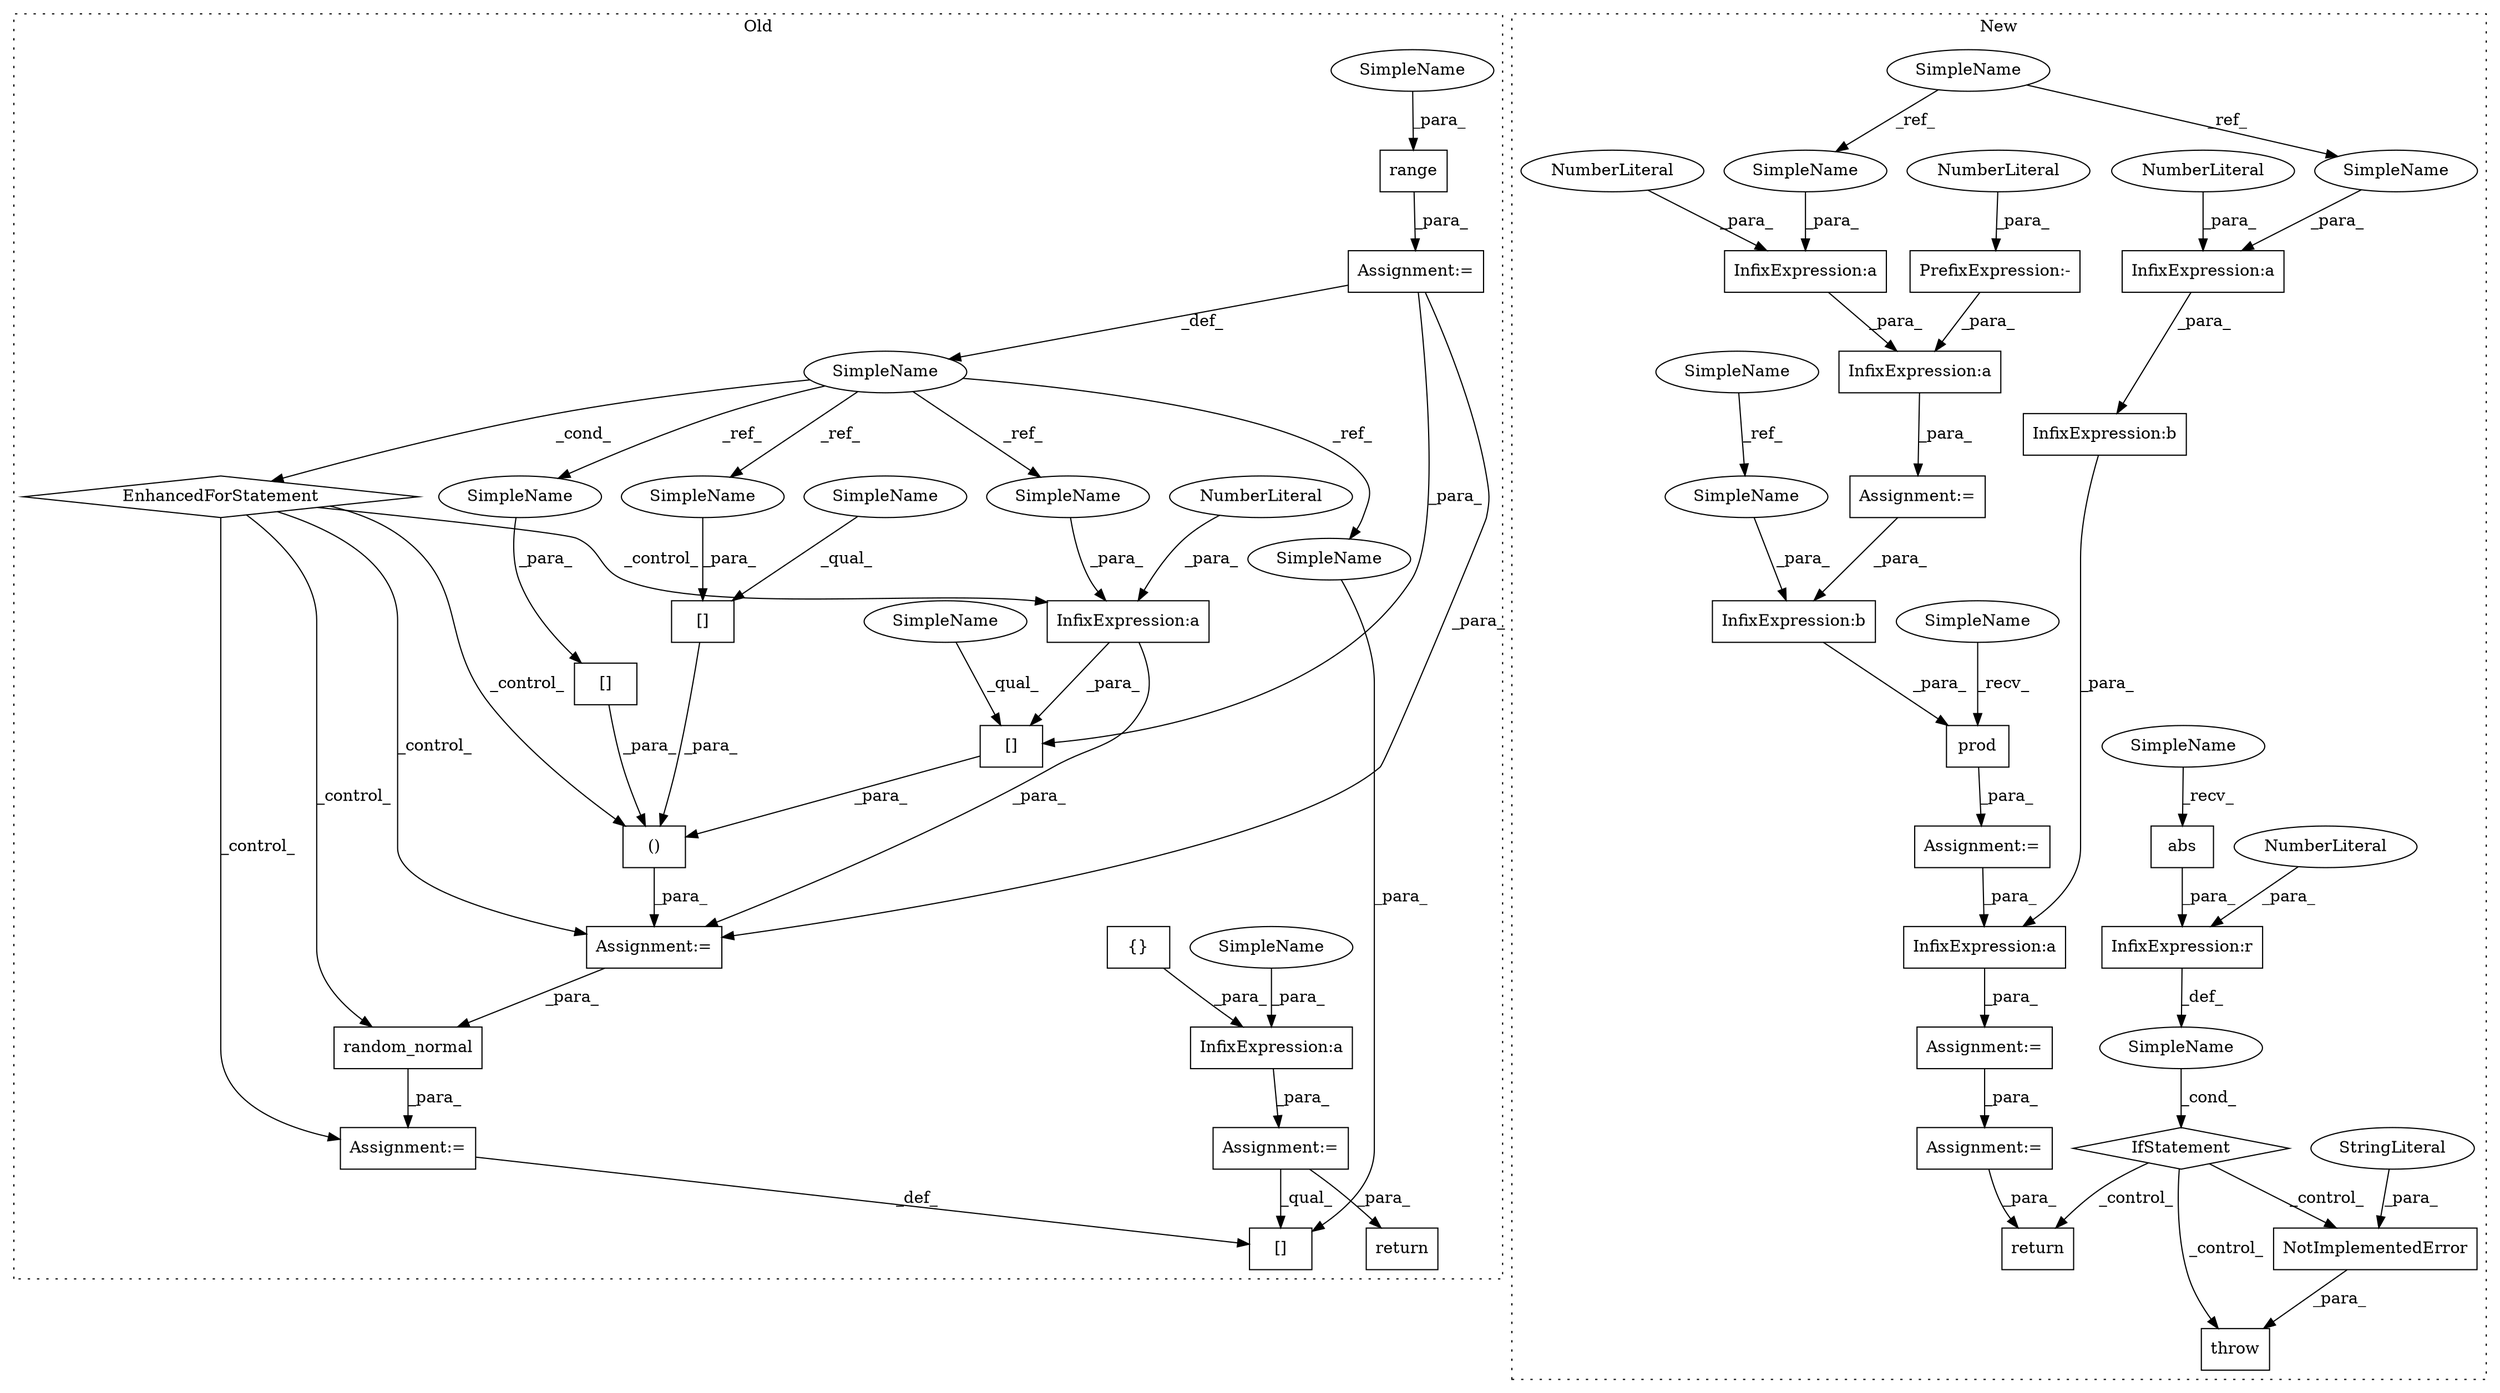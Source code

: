 digraph G {
subgraph cluster0 {
1 [label="{}" a="4" s="9757,9762" l="1,1" shape="box"];
4 [label="Assignment:=" a="7" s="9746" l="1" shape="box"];
8 [label="InfixExpression:a" a="27" s="9763" l="3" shape="box"];
13 [label="[]" a="2" s="9982,9992" l="9,1" shape="box"];
14 [label="()" a="106" s="9890" l="83" shape="box"];
15 [label="random_normal" a="32" s="10005,10046" l="14,1" shape="box"];
16 [label="EnhancedForStatement" a="70" s="9781,9857" l="53,2" shape="diamond"];
18 [label="range" a="32" s="9842,9856" l="6,1" shape="box"];
19 [label="InfixExpression:a" a="27" s="9967" l="3" shape="box"];
20 [label="[]" a="2" s="9957,9972" l="8,1" shape="box"];
22 [label="[]" a="2" s="9913,9922" l="8,1" shape="box"];
23 [label="NumberLiteral" a="34" s="9970" l="1" shape="ellipse"];
26 [label="[]" a="2" s="9936,9943" l="6,1" shape="box"];
28 [label="SimpleName" a="42" s="9838" l="1" shape="ellipse"];
39 [label="Assignment:=" a="7" s="9781,9857" l="53,2" shape="box"];
40 [label="Assignment:=" a="7" s="9882" l="8" shape="box"];
41 [label="Assignment:=" a="7" s="9993" l="1" shape="box"];
43 [label="return" a="41" s="10059" l="7" shape="box"];
45 [label="SimpleName" a="42" s="9991" l="1" shape="ellipse"];
46 [label="SimpleName" a="42" s="9966" l="1" shape="ellipse"];
47 [label="SimpleName" a="42" s="9942" l="1" shape="ellipse"];
48 [label="SimpleName" a="42" s="9921" l="1" shape="ellipse"];
52 [label="SimpleName" a="42" s="9957" l="7" shape="ellipse"];
53 [label="SimpleName" a="42" s="9913" l="7" shape="ellipse"];
54 [label="SimpleName" a="42" s="9848" l="8" shape="ellipse"];
55 [label="SimpleName" a="42" s="9766" l="8" shape="ellipse"];
label = "Old";
style="dotted";
}
subgraph cluster1 {
2 [label="prod" a="32" s="19843,19869" l="5,1" shape="box"];
3 [label="Assignment:=" a="7" s="19885" l="1" shape="box"];
5 [label="Assignment:=" a="7" s="19836" l="1" shape="box"];
6 [label="InfixExpression:a" a="27" s="19901" l="3" shape="box"];
7 [label="NumberLiteral" a="34" s="19898" l="3" shape="ellipse"];
9 [label="InfixExpression:a" a="27" s="19914" l="3" shape="box"];
10 [label="InfixExpression:a" a="27" s="19814" l="3" shape="box"];
11 [label="InfixExpression:a" a="27" s="19809" l="3" shape="box"];
12 [label="InfixExpression:b" a="27" s="19855" l="3" shape="box"];
17 [label="SimpleName" a="42" s="19567" l="8" shape="ellipse"];
21 [label="SimpleName" a="42" s="19759" l="7" shape="ellipse"];
24 [label="InfixExpression:b" a="27" s="19894" l="3" shape="box"];
25 [label="NumberLiteral" a="34" s="19813" l="1" shape="ellipse"];
27 [label="abs" a="32" s="20012,20020" l="4,1" shape="box"];
29 [label="NotImplementedError" a="32" s="20077,20133" l="20,1" shape="box"];
30 [label="SimpleName" a="42" s="" l="" shape="ellipse"];
31 [label="throw" a="53" s="20071" l="6" shape="box"];
32 [label="PrefixExpression:-" a="38" s="19805" l="1" shape="box"];
33 [label="NumberLiteral" a="34" s="19806" l="3" shape="ellipse"];
34 [label="StringLiteral" a="45" s="20097" l="36" shape="ellipse"];
35 [label="InfixExpression:r" a="27" s="20021" l="3" shape="box"];
36 [label="NumberLiteral" a="34" s="20024" l="6" shape="ellipse"];
37 [label="IfStatement" a="25" s="20002,20030" l="4,2" shape="diamond"];
38 [label="Assignment:=" a="7" s="19803" l="1" shape="box"];
42 [label="Assignment:=" a="7" s="19929" l="1" shape="box"];
44 [label="return" a="41" s="20040" l="7" shape="box"];
49 [label="SimpleName" a="42" s="19904" l="8" shape="ellipse"];
50 [label="SimpleName" a="42" s="19817" l="8" shape="ellipse"];
51 [label="SimpleName" a="42" s="19848" l="7" shape="ellipse"];
56 [label="SimpleName" a="42" s="19837" l="5" shape="ellipse"];
57 [label="SimpleName" a="42" s="20006" l="5" shape="ellipse"];
label = "New";
style="dotted";
}
1 -> 8 [label="_para_"];
2 -> 5 [label="_para_"];
3 -> 42 [label="_para_"];
4 -> 43 [label="_para_"];
4 -> 13 [label="_qual_"];
5 -> 9 [label="_para_"];
6 -> 24 [label="_para_"];
7 -> 6 [label="_para_"];
8 -> 4 [label="_para_"];
9 -> 3 [label="_para_"];
10 -> 11 [label="_para_"];
11 -> 38 [label="_para_"];
12 -> 2 [label="_para_"];
14 -> 40 [label="_para_"];
15 -> 41 [label="_para_"];
16 -> 40 [label="_control_"];
16 -> 41 [label="_control_"];
16 -> 14 [label="_control_"];
16 -> 19 [label="_control_"];
16 -> 15 [label="_control_"];
17 -> 49 [label="_ref_"];
17 -> 50 [label="_ref_"];
18 -> 39 [label="_para_"];
19 -> 40 [label="_para_"];
19 -> 20 [label="_para_"];
20 -> 14 [label="_para_"];
21 -> 51 [label="_ref_"];
22 -> 14 [label="_para_"];
23 -> 19 [label="_para_"];
24 -> 9 [label="_para_"];
25 -> 10 [label="_para_"];
26 -> 14 [label="_para_"];
27 -> 35 [label="_para_"];
28 -> 45 [label="_ref_"];
28 -> 47 [label="_ref_"];
28 -> 46 [label="_ref_"];
28 -> 16 [label="_cond_"];
28 -> 48 [label="_ref_"];
29 -> 31 [label="_para_"];
30 -> 37 [label="_cond_"];
32 -> 11 [label="_para_"];
33 -> 32 [label="_para_"];
34 -> 29 [label="_para_"];
35 -> 30 [label="_def_"];
36 -> 35 [label="_para_"];
37 -> 29 [label="_control_"];
37 -> 44 [label="_control_"];
37 -> 31 [label="_control_"];
38 -> 12 [label="_para_"];
39 -> 40 [label="_para_"];
39 -> 28 [label="_def_"];
39 -> 20 [label="_para_"];
40 -> 15 [label="_para_"];
41 -> 13 [label="_def_"];
42 -> 44 [label="_para_"];
45 -> 13 [label="_para_"];
46 -> 19 [label="_para_"];
47 -> 26 [label="_para_"];
48 -> 22 [label="_para_"];
49 -> 6 [label="_para_"];
50 -> 10 [label="_para_"];
51 -> 12 [label="_para_"];
52 -> 20 [label="_qual_"];
53 -> 22 [label="_qual_"];
54 -> 18 [label="_para_"];
55 -> 8 [label="_para_"];
56 -> 2 [label="_recv_"];
57 -> 27 [label="_recv_"];
}